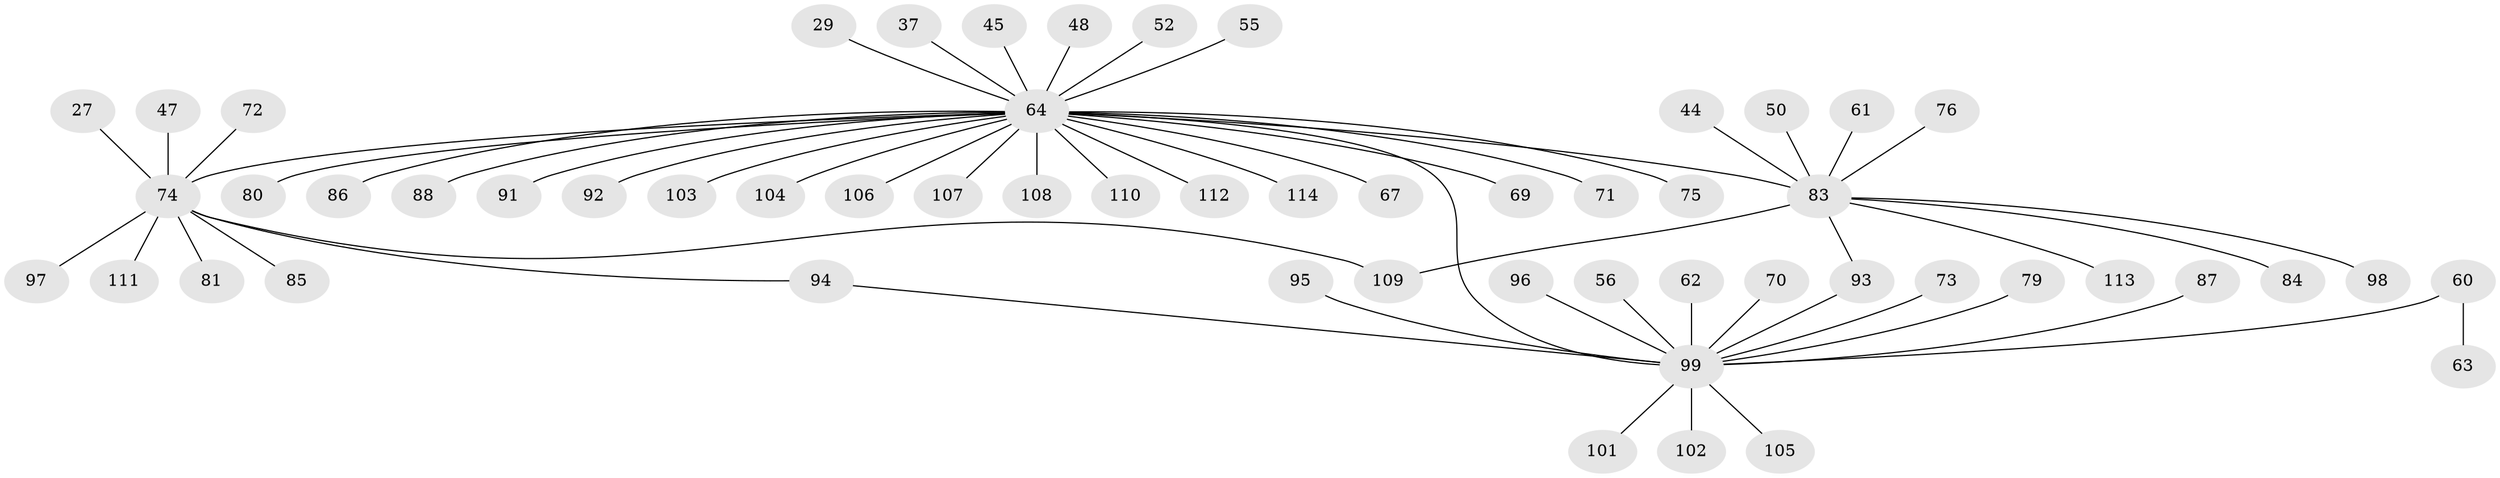 // original degree distribution, {5: 0.02631578947368421, 40: 0.008771929824561403, 11: 0.008771929824561403, 2: 0.19298245614035087, 6: 0.008771929824561403, 10: 0.017543859649122806, 3: 0.08771929824561403, 4: 0.03508771929824561, 1: 0.6140350877192983}
// Generated by graph-tools (version 1.1) at 2025/48/03/09/25 04:48:10]
// undirected, 57 vertices, 59 edges
graph export_dot {
graph [start="1"]
  node [color=gray90,style=filled];
  27;
  29;
  37;
  44;
  45 [super="+12"];
  47;
  48 [super="+14+42"];
  50;
  52;
  55;
  56;
  60 [super="+34+38"];
  61 [super="+41"];
  62;
  63;
  64 [super="+16+17+19+22+23"];
  67;
  69 [super="+4"];
  70;
  71;
  72;
  73 [super="+20"];
  74 [super="+57+25+24"];
  75;
  76;
  79;
  80 [super="+78"];
  81;
  83 [super="+26+77+66+31"];
  84;
  85;
  86;
  87;
  88;
  91;
  92 [super="+65"];
  93 [super="+89"];
  94 [super="+90"];
  95;
  96 [super="+46"];
  97 [super="+21"];
  98;
  99 [super="+15+28+33+32+13+35+53+54"];
  101;
  102;
  103 [super="+30"];
  104 [super="+49+100"];
  105;
  106 [super="+51"];
  107;
  108;
  109 [super="+68+39"];
  110 [super="+8"];
  111;
  112;
  113;
  114 [super="+7"];
  27 -- 74;
  29 -- 64;
  37 -- 64;
  44 -- 83;
  45 -- 64;
  47 -- 74;
  48 -- 64;
  50 -- 83;
  52 -- 64;
  55 -- 64;
  56 -- 99;
  60 -- 63;
  60 -- 99 [weight=2];
  61 -- 83;
  62 -- 99;
  64 -- 67;
  64 -- 69;
  64 -- 71;
  64 -- 74 [weight=3];
  64 -- 75;
  64 -- 80;
  64 -- 83 [weight=2];
  64 -- 86;
  64 -- 88;
  64 -- 91;
  64 -- 92;
  64 -- 99 [weight=3];
  64 -- 103;
  64 -- 104;
  64 -- 106;
  64 -- 107;
  64 -- 108;
  64 -- 110;
  64 -- 112;
  64 -- 114;
  70 -- 99;
  72 -- 74;
  73 -- 99;
  74 -- 97;
  74 -- 109;
  74 -- 111;
  74 -- 81;
  74 -- 85;
  74 -- 94;
  76 -- 83;
  79 -- 99;
  83 -- 109 [weight=2];
  83 -- 98;
  83 -- 113;
  83 -- 84;
  83 -- 93;
  87 -- 99;
  93 -- 99;
  94 -- 99;
  95 -- 99;
  96 -- 99;
  99 -- 101;
  99 -- 102;
  99 -- 105;
}
